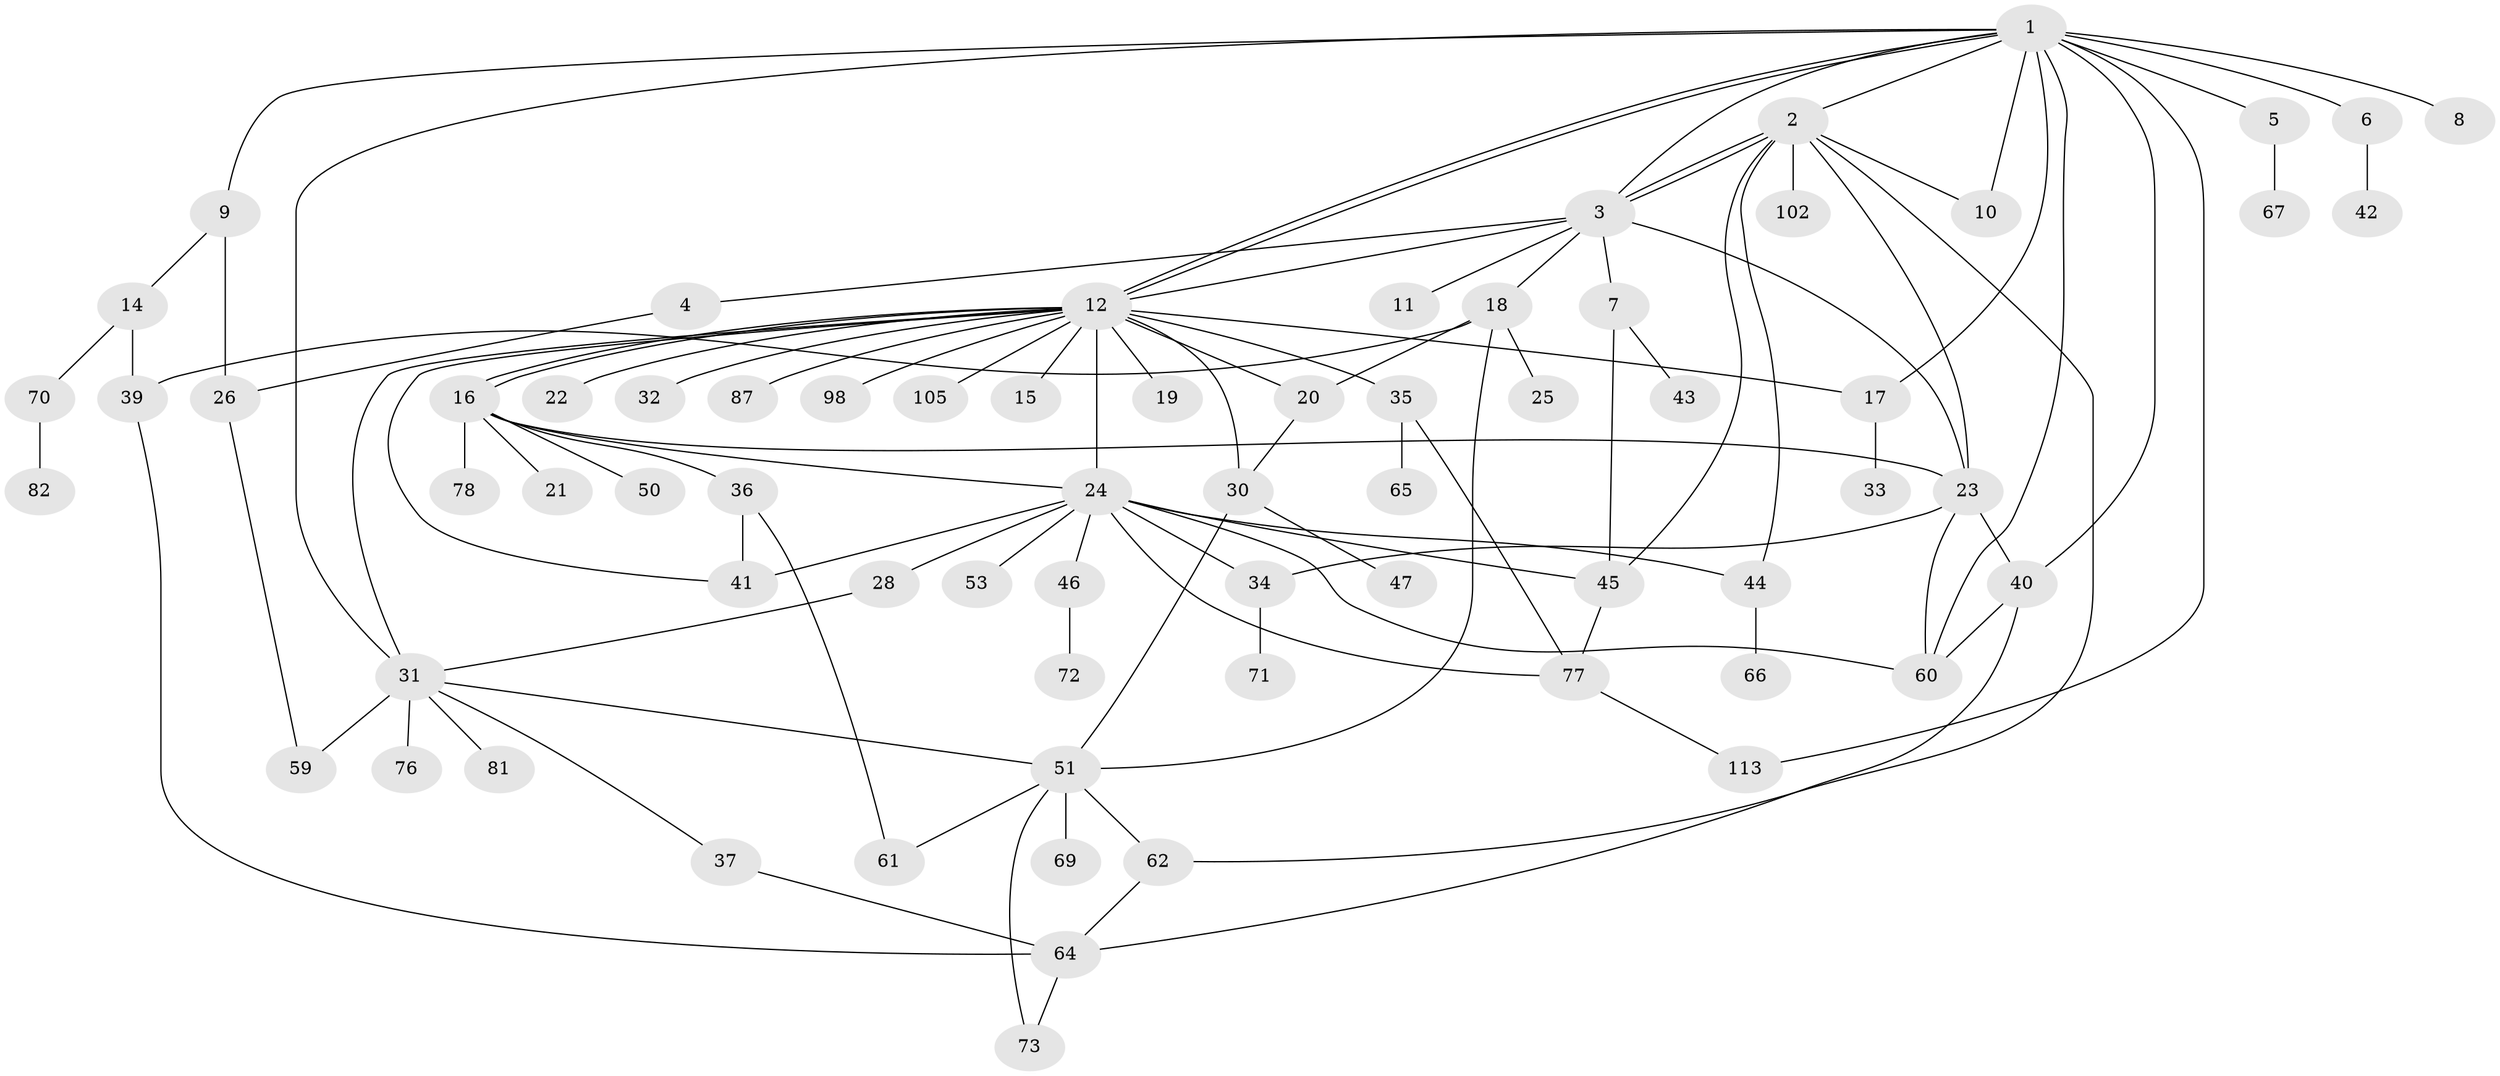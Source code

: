 // original degree distribution, {14: 0.008695652173913044, 9: 0.034782608695652174, 2: 0.1565217391304348, 3: 0.17391304347826086, 1: 0.4434782608695652, 25: 0.008695652173913044, 5: 0.043478260869565216, 6: 0.02608695652173913, 7: 0.008695652173913044, 4: 0.08695652173913043, 8: 0.008695652173913044}
// Generated by graph-tools (version 1.1) at 2025/18/03/04/25 18:18:08]
// undirected, 69 vertices, 106 edges
graph export_dot {
graph [start="1"]
  node [color=gray90,style=filled];
  1;
  2;
  3;
  4;
  5;
  6;
  7;
  8;
  9;
  10;
  11;
  12 [super="+13+97+68+80"];
  14;
  15;
  16;
  17;
  18 [super="+106"];
  19;
  20;
  21;
  22;
  23 [super="+74"];
  24 [super="+27+29"];
  25;
  26 [super="+101+88"];
  28 [super="+38+85"];
  30 [super="+83+91+94+109+55"];
  31 [super="+56"];
  32;
  33;
  34;
  35;
  36 [super="+58+104+96"];
  37 [super="+95"];
  39 [super="+52"];
  40 [super="+92+48"];
  41;
  42;
  43 [super="+57"];
  44;
  45;
  46 [super="+49"];
  47;
  50;
  51 [super="+86+108+93"];
  53;
  59;
  60 [super="+99"];
  61;
  62 [super="+111"];
  64;
  65;
  66;
  67;
  69 [super="+79"];
  70 [super="+89"];
  71;
  72;
  73;
  76;
  77;
  78;
  81;
  82;
  87;
  98;
  102;
  105;
  113;
  1 -- 2;
  1 -- 3;
  1 -- 5;
  1 -- 6;
  1 -- 8;
  1 -- 9;
  1 -- 10;
  1 -- 12;
  1 -- 12;
  1 -- 17;
  1 -- 31;
  1 -- 40;
  1 -- 113;
  1 -- 60;
  2 -- 3;
  2 -- 3;
  2 -- 10;
  2 -- 44;
  2 -- 45;
  2 -- 62;
  2 -- 102;
  2 -- 23;
  3 -- 4;
  3 -- 7;
  3 -- 11;
  3 -- 12;
  3 -- 18;
  3 -- 23;
  4 -- 26;
  5 -- 67;
  6 -- 42;
  7 -- 43;
  7 -- 45;
  9 -- 14;
  9 -- 26;
  12 -- 16 [weight=2];
  12 -- 16;
  12 -- 17;
  12 -- 19;
  12 -- 20;
  12 -- 22;
  12 -- 24 [weight=4];
  12 -- 30 [weight=2];
  12 -- 31;
  12 -- 32;
  12 -- 35;
  12 -- 41;
  12 -- 87;
  12 -- 98;
  12 -- 105;
  12 -- 15;
  14 -- 70;
  14 -- 39;
  16 -- 21;
  16 -- 23;
  16 -- 24;
  16 -- 36;
  16 -- 50;
  16 -- 78;
  17 -- 33;
  18 -- 20;
  18 -- 25;
  18 -- 39;
  18 -- 51;
  20 -- 30;
  23 -- 34;
  23 -- 40;
  23 -- 60;
  24 -- 34;
  24 -- 53;
  24 -- 44;
  24 -- 28;
  24 -- 46;
  24 -- 45;
  24 -- 41;
  24 -- 77;
  24 -- 60;
  26 -- 59;
  28 -- 31;
  30 -- 47;
  30 -- 51;
  31 -- 37;
  31 -- 51;
  31 -- 59;
  31 -- 76;
  31 -- 81;
  34 -- 71;
  35 -- 65;
  35 -- 77;
  36 -- 41;
  36 -- 61;
  37 -- 64;
  39 -- 64;
  40 -- 64;
  40 -- 60;
  44 -- 66;
  45 -- 77;
  46 -- 72;
  51 -- 61;
  51 -- 69;
  51 -- 62;
  51 -- 73;
  62 -- 64;
  64 -- 73;
  70 -- 82;
  77 -- 113;
}

